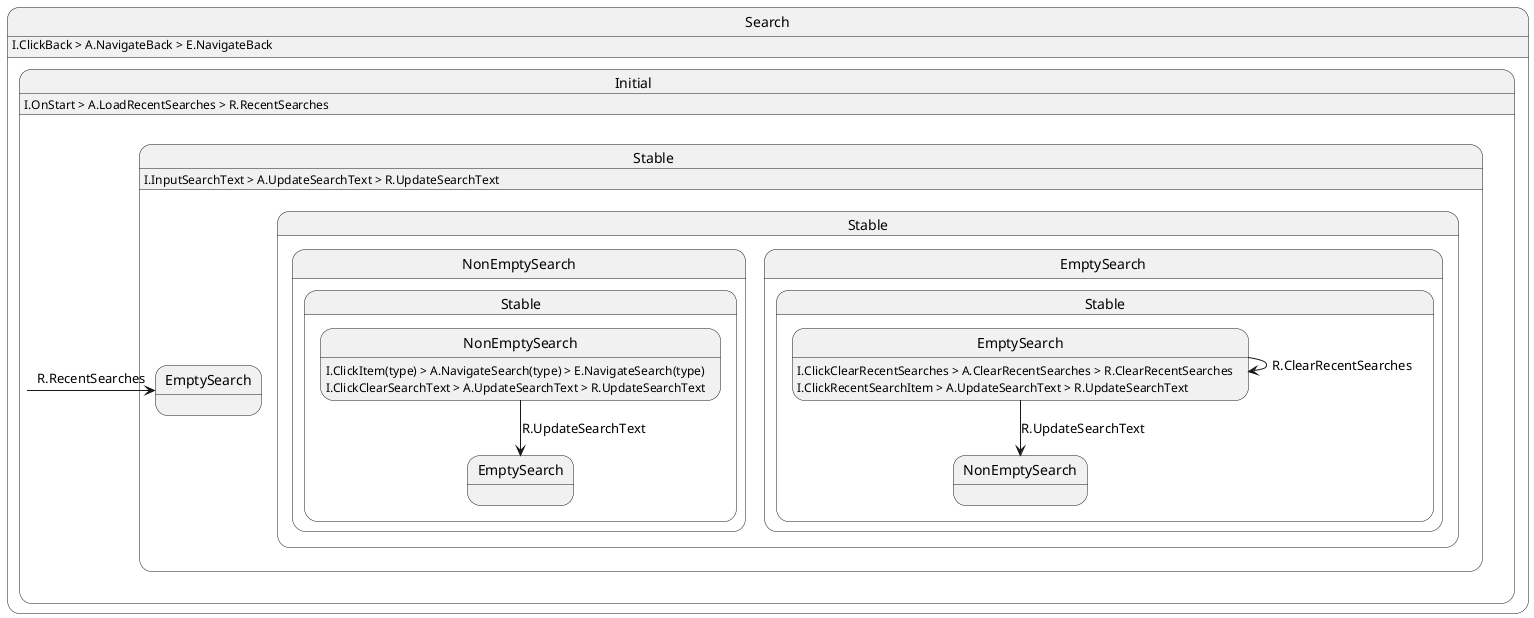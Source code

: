 @startuml Search
state Search {
    Search : I.ClickBack > A.NavigateBack > E.NavigateBack

    state Initial {
        Initial : I.OnStart > A.LoadRecentSearches > R.RecentSearches
        
        Initial -right-> Stable.EmptySearch : R.RecentSearches
    }

    state Stable {
        Stable : I.InputSearchText > A.UpdateSearchText > R.UpdateSearchText

        state Stable.EmptySearch {
            Stable.EmptySearch : I.ClickClearRecentSearches > A.ClearRecentSearches > R.ClearRecentSearches
            Stable.EmptySearch : I.ClickRecentSearchItem > A.UpdateSearchText > R.UpdateSearchText

            Stable.EmptySearch --> Stable.NonEmptySearch : R.UpdateSearchText
            Stable.EmptySearch --> Stable.EmptySearch : R.ClearRecentSearches
        }

        state Stable.NonEmptySearch {
            Stable.NonEmptySearch : I.ClickItem(type) > A.NavigateSearch(type) > E.NavigateSearch(type)
            Stable.NonEmptySearch : I.ClickClearSearchText > A.UpdateSearchText > R.UpdateSearchText

            Stable.NonEmptySearch --> Stable.EmptySearch : R.UpdateSearchText
        }
    }
}
@enduml

